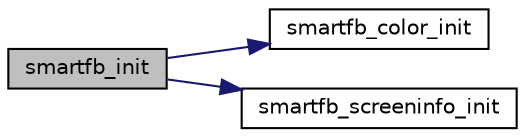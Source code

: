 digraph "smartfb_init"
{
 // INTERACTIVE_SVG=YES
 // LATEX_PDF_SIZE
  bgcolor="transparent";
  edge [fontname="Helvetica",fontsize="10",labelfontname="Helvetica",labelfontsize="10"];
  node [fontname="Helvetica",fontsize="10",shape=record];
  rankdir="LR";
  Node1 [label="smartfb_init",height=0.2,width=0.4,color="black", fillcolor="grey75", style="filled", fontcolor="black",tooltip=" "];
  Node1 -> Node2 [color="midnightblue",fontsize="10",style="solid",fontname="Helvetica"];
  Node2 [label="smartfb_color_init",height=0.2,width=0.4,color="black",URL="$d6/dfc/lib__smartfb_8c.html#a61104a24ee4c0062d2909b41ac73ac7d",tooltip=" "];
  Node1 -> Node3 [color="midnightblue",fontsize="10",style="solid",fontname="Helvetica"];
  Node3 [label="smartfb_screeninfo_init",height=0.2,width=0.4,color="black",URL="$d6/dfc/lib__smartfb_8c.html#a4ab7c66acb7b379a9ec41104ed3e8d00",tooltip=" "];
}
